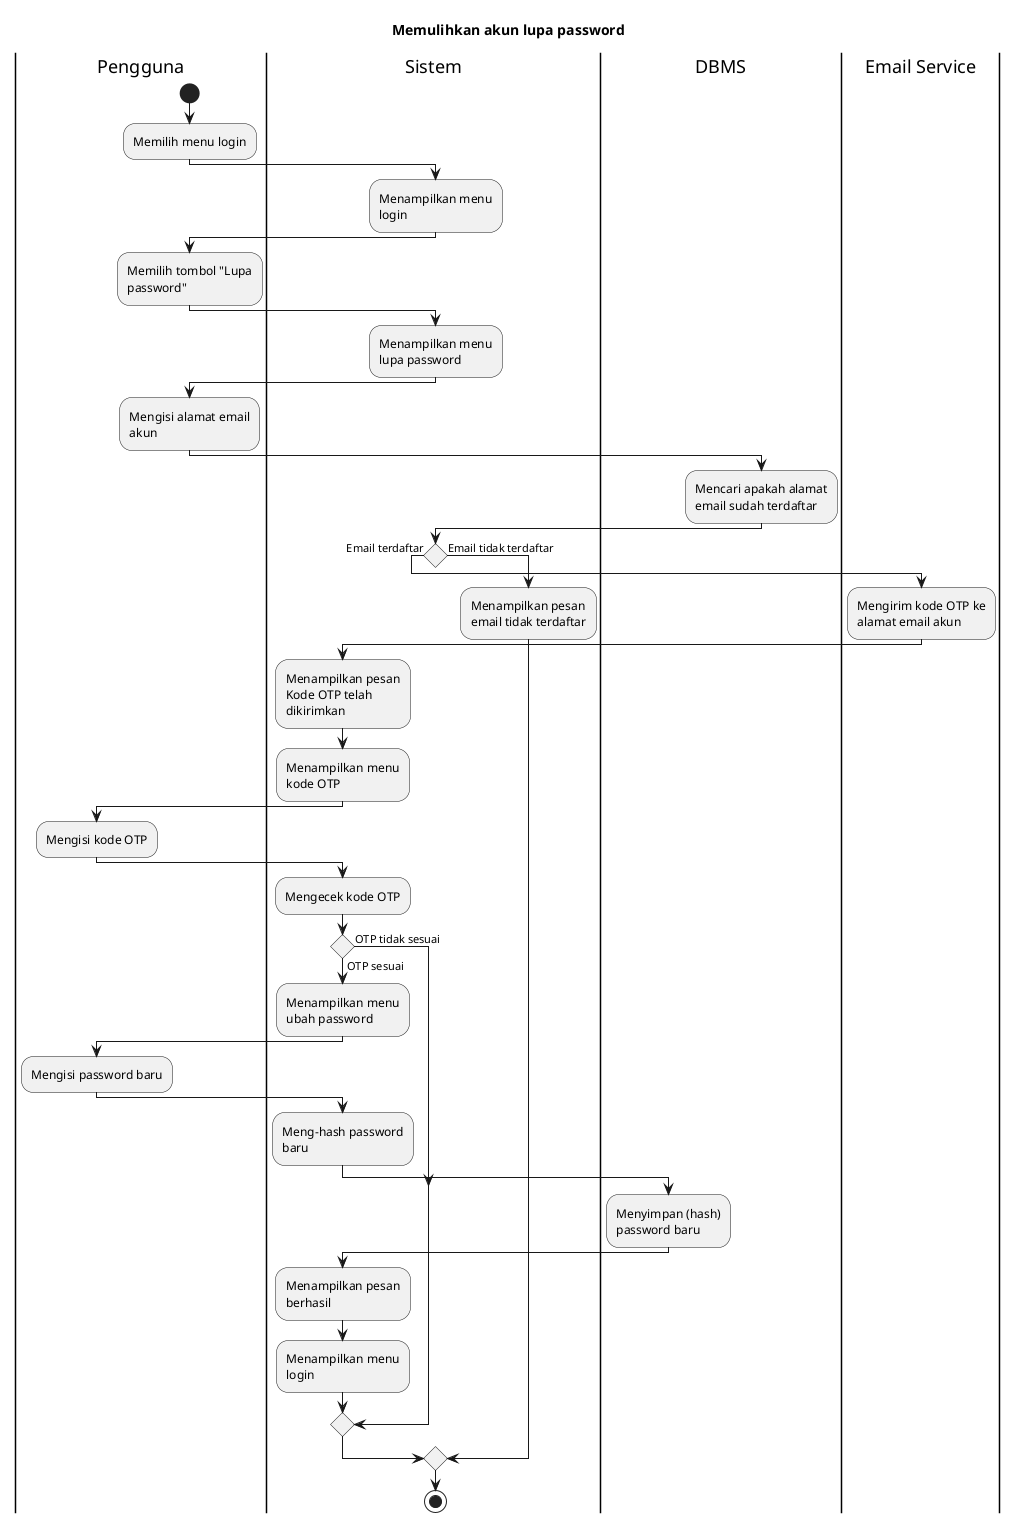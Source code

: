 @startuml UC-AUTH-004 - Memulihkan akun lupa password
skinparam wrapWidth 140

title Memulihkan akun lupa password

|Pengguna|
start

:Memilih menu login;

|Sistem|
:Menampilkan menu login;

|Pengguna|
:Memilih tombol "Lupa password";

|Sistem|
:Menampilkan menu lupa password;

|Pengguna|
:Mengisi alamat email akun;

|DBMS|
:Mencari apakah alamat email sudah terdaftar;

|Sistem|
if () then (Email terdaftar)
  |Email Service|
  :Mengirim kode OTP ke alamat email akun;

  |Sistem|
  :Menampilkan pesan Kode OTP telah dikirimkan;
  :Menampilkan menu kode OTP;

  |Pengguna|
  :Mengisi kode OTP;
  
  |Sistem|
  :Mengecek kode OTP;

  if () then (OTP tidak sesuai)
  else (OTP sesuai)
    :Menampilkan menu ubah password;

    |Pengguna|
    :Mengisi password baru;

    |Sistem|
    :Meng-hash password baru; 

    |DBMS|
    :Menyimpan (hash) password baru;

    |Sistem|
    :Menampilkan pesan berhasil;
    :Menampilkan menu login;
  endif
else (Email tidak terdaftar)
  :Menampilkan pesan email tidak terdaftar;
endif

stop
@enduml